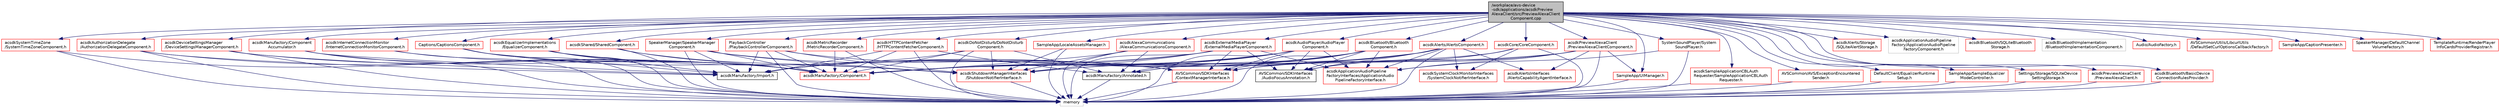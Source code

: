 digraph "/workplace/avs-device-sdk/applications/acsdkPreviewAlexaClient/src/PreviewAlexaClientComponent.cpp"
{
  edge [fontname="Helvetica",fontsize="10",labelfontname="Helvetica",labelfontsize="10"];
  node [fontname="Helvetica",fontsize="10",shape=record];
  Node0 [label="/workplace/avs-device\l-sdk/applications/acsdkPreview\lAlexaClient/src/PreviewAlexaClient\lComponent.cpp",height=0.2,width=0.4,color="black", fillcolor="grey75", style="filled", fontcolor="black"];
  Node0 -> Node1 [color="midnightblue",fontsize="10",style="solid",fontname="Helvetica"];
  Node1 [label="acsdkAlerts/AlertsComponent.h",height=0.2,width=0.4,color="red", fillcolor="white", style="filled",URL="$_alerts_component_8h.html"];
  Node1 -> Node2 [color="midnightblue",fontsize="10",style="solid",fontname="Helvetica"];
  Node2 [label="memory",height=0.2,width=0.4,color="grey75", fillcolor="white", style="filled"];
  Node1 -> Node3 [color="midnightblue",fontsize="10",style="solid",fontname="Helvetica"];
  Node3 [label="acsdkAlertsInterfaces\l/AlertsCapabilityAgentInterface.h",height=0.2,width=0.4,color="red", fillcolor="white", style="filled",URL="$_alerts_capability_agent_interface_8h.html"];
  Node1 -> Node6 [color="midnightblue",fontsize="10",style="solid",fontname="Helvetica"];
  Node6 [label="acsdkApplicationAudioPipeline\lFactoryInterfaces/ApplicationAudio\lPipelineFactoryInterface.h",height=0.2,width=0.4,color="red", fillcolor="white", style="filled",URL="$_application_audio_pipeline_factory_interface_8h.html"];
  Node1 -> Node62 [color="midnightblue",fontsize="10",style="solid",fontname="Helvetica"];
  Node62 [label="acsdkManufactory/Annotated.h",height=0.2,width=0.4,color="black", fillcolor="white", style="filled",URL="$_annotated_8h.html"];
  Node62 -> Node2 [color="midnightblue",fontsize="10",style="solid",fontname="Helvetica"];
  Node1 -> Node63 [color="midnightblue",fontsize="10",style="solid",fontname="Helvetica"];
  Node63 [label="acsdkManufactory/Component.h",height=0.2,width=0.4,color="red", fillcolor="white", style="filled",URL="$_component_8h.html"];
  Node1 -> Node78 [color="midnightblue",fontsize="10",style="solid",fontname="Helvetica"];
  Node78 [label="acsdkManufactory/Import.h",height=0.2,width=0.4,color="black", fillcolor="white", style="filled",URL="$_import_8h.html"];
  Node1 -> Node80 [color="midnightblue",fontsize="10",style="solid",fontname="Helvetica"];
  Node80 [label="acsdkShutdownManagerInterfaces\l/ShutdownNotifierInterface.h",height=0.2,width=0.4,color="red", fillcolor="white", style="filled",URL="$_shutdown_notifier_interface_8h.html"];
  Node80 -> Node2 [color="midnightblue",fontsize="10",style="solid",fontname="Helvetica"];
  Node1 -> Node82 [color="midnightblue",fontsize="10",style="solid",fontname="Helvetica"];
  Node82 [label="acsdkSystemClockMonitorInterfaces\l/SystemClockNotifierInterface.h",height=0.2,width=0.4,color="red", fillcolor="white", style="filled",URL="$_system_clock_notifier_interface_8h.html"];
  Node1 -> Node84 [color="midnightblue",fontsize="10",style="solid",fontname="Helvetica"];
  Node84 [label="AVSCommon/SDKInterfaces\l/AudioFocusAnnotation.h",height=0.2,width=0.4,color="black", fillcolor="white", style="filled",URL="$_audio_focus_annotation_8h.html"];
  Node1 -> Node85 [color="midnightblue",fontsize="10",style="solid",fontname="Helvetica"];
  Node85 [label="AVSCommon/SDKInterfaces\l/ContextManagerInterface.h",height=0.2,width=0.4,color="red", fillcolor="white", style="filled",URL="$_context_manager_interface_8h.html"];
  Node85 -> Node2 [color="midnightblue",fontsize="10",style="solid",fontname="Helvetica"];
  Node0 -> Node193 [color="midnightblue",fontsize="10",style="solid",fontname="Helvetica"];
  Node193 [label="acsdkAlerts/Storage\l/SQLiteAlertStorage.h",height=0.2,width=0.4,color="red", fillcolor="white", style="filled",URL="$_s_q_lite_alert_storage_8h.html"];
  Node0 -> Node197 [color="midnightblue",fontsize="10",style="solid",fontname="Helvetica"];
  Node197 [label="acsdkAlexaCommunications\l/AlexaCommunicationsComponent.h",height=0.2,width=0.4,color="red", fillcolor="white", style="filled",URL="$_alexa_communications_component_8h.html"];
  Node197 -> Node2 [color="midnightblue",fontsize="10",style="solid",fontname="Helvetica"];
  Node197 -> Node62 [color="midnightblue",fontsize="10",style="solid",fontname="Helvetica"];
  Node197 -> Node63 [color="midnightblue",fontsize="10",style="solid",fontname="Helvetica"];
  Node197 -> Node80 [color="midnightblue",fontsize="10",style="solid",fontname="Helvetica"];
  Node0 -> Node205 [color="midnightblue",fontsize="10",style="solid",fontname="Helvetica"];
  Node205 [label="acsdkApplicationAudioPipeline\lFactory/ApplicationAudioPipeline\lFactoryComponent.h",height=0.2,width=0.4,color="grey75", fillcolor="white", style="filled"];
  Node0 -> Node206 [color="midnightblue",fontsize="10",style="solid",fontname="Helvetica"];
  Node206 [label="acsdkAudioPlayer/AudioPlayer\lComponent.h",height=0.2,width=0.4,color="red", fillcolor="white", style="filled",URL="$_audio_player_component_8h.html"];
  Node206 -> Node2 [color="midnightblue",fontsize="10",style="solid",fontname="Helvetica"];
  Node206 -> Node6 [color="midnightblue",fontsize="10",style="solid",fontname="Helvetica"];
  Node206 -> Node62 [color="midnightblue",fontsize="10",style="solid",fontname="Helvetica"];
  Node206 -> Node63 [color="midnightblue",fontsize="10",style="solid",fontname="Helvetica"];
  Node206 -> Node78 [color="midnightblue",fontsize="10",style="solid",fontname="Helvetica"];
  Node206 -> Node80 [color="midnightblue",fontsize="10",style="solid",fontname="Helvetica"];
  Node206 -> Node84 [color="midnightblue",fontsize="10",style="solid",fontname="Helvetica"];
  Node206 -> Node85 [color="midnightblue",fontsize="10",style="solid",fontname="Helvetica"];
  Node0 -> Node228 [color="midnightblue",fontsize="10",style="solid",fontname="Helvetica"];
  Node228 [label="acsdkAuthorizationDelegate\l/AuthorizationDelegateComponent.h",height=0.2,width=0.4,color="red", fillcolor="white", style="filled",URL="$_authorization_delegate_component_8h.html"];
  Node228 -> Node2 [color="midnightblue",fontsize="10",style="solid",fontname="Helvetica"];
  Node228 -> Node63 [color="midnightblue",fontsize="10",style="solid",fontname="Helvetica"];
  Node228 -> Node78 [color="midnightblue",fontsize="10",style="solid",fontname="Helvetica"];
  Node0 -> Node233 [color="midnightblue",fontsize="10",style="solid",fontname="Helvetica"];
  Node233 [label="acsdkBluetooth/Bluetooth\lComponent.h",height=0.2,width=0.4,color="red", fillcolor="white", style="filled",URL="$_bluetooth_component_8h.html"];
  Node233 -> Node2 [color="midnightblue",fontsize="10",style="solid",fontname="Helvetica"];
  Node233 -> Node6 [color="midnightblue",fontsize="10",style="solid",fontname="Helvetica"];
  Node233 -> Node62 [color="midnightblue",fontsize="10",style="solid",fontname="Helvetica"];
  Node233 -> Node63 [color="midnightblue",fontsize="10",style="solid",fontname="Helvetica"];
  Node233 -> Node78 [color="midnightblue",fontsize="10",style="solid",fontname="Helvetica"];
  Node233 -> Node80 [color="midnightblue",fontsize="10",style="solid",fontname="Helvetica"];
  Node233 -> Node84 [color="midnightblue",fontsize="10",style="solid",fontname="Helvetica"];
  Node233 -> Node85 [color="midnightblue",fontsize="10",style="solid",fontname="Helvetica"];
  Node0 -> Node254 [color="midnightblue",fontsize="10",style="solid",fontname="Helvetica"];
  Node254 [label="acsdkBluetooth/BasicDevice\lConnectionRulesProvider.h",height=0.2,width=0.4,color="red", fillcolor="white", style="filled",URL="$_basic_device_connection_rules_provider_8h.html"];
  Node254 -> Node2 [color="midnightblue",fontsize="10",style="solid",fontname="Helvetica"];
  Node0 -> Node255 [color="midnightblue",fontsize="10",style="solid",fontname="Helvetica"];
  Node255 [label="acsdkBluetooth/SQLiteBluetooth\lStorage.h",height=0.2,width=0.4,color="red", fillcolor="white", style="filled",URL="$_s_q_lite_bluetooth_storage_8h.html"];
  Node0 -> Node257 [color="midnightblue",fontsize="10",style="solid",fontname="Helvetica"];
  Node257 [label="acsdkBluetoothImplementation\l/BluetoothImplementationComponent.h",height=0.2,width=0.4,color="grey75", fillcolor="white", style="filled"];
  Node0 -> Node258 [color="midnightblue",fontsize="10",style="solid",fontname="Helvetica"];
  Node258 [label="acsdkCore/CoreComponent.h",height=0.2,width=0.4,color="red", fillcolor="white", style="filled",URL="$_core_component_8h.html"];
  Node258 -> Node2 [color="midnightblue",fontsize="10",style="solid",fontname="Helvetica"];
  Node258 -> Node63 [color="midnightblue",fontsize="10",style="solid",fontname="Helvetica"];
  Node258 -> Node82 [color="midnightblue",fontsize="10",style="solid",fontname="Helvetica"];
  Node258 -> Node84 [color="midnightblue",fontsize="10",style="solid",fontname="Helvetica"];
  Node258 -> Node85 [color="midnightblue",fontsize="10",style="solid",fontname="Helvetica"];
  Node0 -> Node305 [color="midnightblue",fontsize="10",style="solid",fontname="Helvetica"];
  Node305 [label="acsdkDeviceSettingsManager\l/DeviceSettingsManagerComponent.h",height=0.2,width=0.4,color="red", fillcolor="white", style="filled",URL="$_device_settings_manager_component_8h.html"];
  Node305 -> Node2 [color="midnightblue",fontsize="10",style="solid",fontname="Helvetica"];
  Node305 -> Node63 [color="midnightblue",fontsize="10",style="solid",fontname="Helvetica"];
  Node305 -> Node78 [color="midnightblue",fontsize="10",style="solid",fontname="Helvetica"];
  Node0 -> Node315 [color="midnightblue",fontsize="10",style="solid",fontname="Helvetica"];
  Node315 [label="acsdkDoNotDisturb/DoNotDisturb\lComponent.h",height=0.2,width=0.4,color="red", fillcolor="white", style="filled",URL="$_do_not_disturb_component_8h.html"];
  Node315 -> Node2 [color="midnightblue",fontsize="10",style="solid",fontname="Helvetica"];
  Node315 -> Node62 [color="midnightblue",fontsize="10",style="solid",fontname="Helvetica"];
  Node315 -> Node63 [color="midnightblue",fontsize="10",style="solid",fontname="Helvetica"];
  Node315 -> Node78 [color="midnightblue",fontsize="10",style="solid",fontname="Helvetica"];
  Node315 -> Node80 [color="midnightblue",fontsize="10",style="solid",fontname="Helvetica"];
  Node0 -> Node316 [color="midnightblue",fontsize="10",style="solid",fontname="Helvetica"];
  Node316 [label="acsdkEqualizerImplementations\l/EqualizerComponent.h",height=0.2,width=0.4,color="red", fillcolor="white", style="filled",URL="$_equalizer_component_8h.html"];
  Node316 -> Node2 [color="midnightblue",fontsize="10",style="solid",fontname="Helvetica"];
  Node316 -> Node63 [color="midnightblue",fontsize="10",style="solid",fontname="Helvetica"];
  Node316 -> Node78 [color="midnightblue",fontsize="10",style="solid",fontname="Helvetica"];
  Node316 -> Node85 [color="midnightblue",fontsize="10",style="solid",fontname="Helvetica"];
  Node0 -> Node322 [color="midnightblue",fontsize="10",style="solid",fontname="Helvetica"];
  Node322 [label="acsdkInternetConnectionMonitor\l/InternetConnectionMonitorComponent.h",height=0.2,width=0.4,color="red", fillcolor="white", style="filled",URL="$_internet_connection_monitor_component_8h.html"];
  Node322 -> Node2 [color="midnightblue",fontsize="10",style="solid",fontname="Helvetica"];
  Node322 -> Node63 [color="midnightblue",fontsize="10",style="solid",fontname="Helvetica"];
  Node0 -> Node335 [color="midnightblue",fontsize="10",style="solid",fontname="Helvetica"];
  Node335 [label="acsdkHTTPContentFetcher\l/HTTPContentFetcherComponent.h",height=0.2,width=0.4,color="red", fillcolor="white", style="filled",URL="$_h_t_t_p_content_fetcher_component_8h.html"];
  Node335 -> Node2 [color="midnightblue",fontsize="10",style="solid",fontname="Helvetica"];
  Node335 -> Node62 [color="midnightblue",fontsize="10",style="solid",fontname="Helvetica"];
  Node335 -> Node63 [color="midnightblue",fontsize="10",style="solid",fontname="Helvetica"];
  Node335 -> Node78 [color="midnightblue",fontsize="10",style="solid",fontname="Helvetica"];
  Node0 -> Node336 [color="midnightblue",fontsize="10",style="solid",fontname="Helvetica"];
  Node336 [label="acsdkExternalMediaPlayer\l/ExternalMediaPlayerComponent.h",height=0.2,width=0.4,color="red", fillcolor="white", style="filled",URL="$_external_media_player_component_8h.html"];
  Node336 -> Node2 [color="midnightblue",fontsize="10",style="solid",fontname="Helvetica"];
  Node336 -> Node6 [color="midnightblue",fontsize="10",style="solid",fontname="Helvetica"];
  Node336 -> Node63 [color="midnightblue",fontsize="10",style="solid",fontname="Helvetica"];
  Node336 -> Node78 [color="midnightblue",fontsize="10",style="solid",fontname="Helvetica"];
  Node336 -> Node80 [color="midnightblue",fontsize="10",style="solid",fontname="Helvetica"];
  Node336 -> Node84 [color="midnightblue",fontsize="10",style="solid",fontname="Helvetica"];
  Node336 -> Node85 [color="midnightblue",fontsize="10",style="solid",fontname="Helvetica"];
  Node0 -> Node347 [color="midnightblue",fontsize="10",style="solid",fontname="Helvetica"];
  Node347 [label="acsdkManufactory/Component\lAccumulator.h",height=0.2,width=0.4,color="red", fillcolor="white", style="filled",URL="$_component_accumulator_8h.html"];
  Node347 -> Node2 [color="midnightblue",fontsize="10",style="solid",fontname="Helvetica"];
  Node347 -> Node63 [color="midnightblue",fontsize="10",style="solid",fontname="Helvetica"];
  Node347 -> Node78 [color="midnightblue",fontsize="10",style="solid",fontname="Helvetica"];
  Node0 -> Node349 [color="midnightblue",fontsize="10",style="solid",fontname="Helvetica"];
  Node349 [label="acsdkMetricRecorder\l/MetricRecorderComponent.h",height=0.2,width=0.4,color="red", fillcolor="white", style="filled",URL="$_metric_recorder_component_8h.html"];
  Node349 -> Node2 [color="midnightblue",fontsize="10",style="solid",fontname="Helvetica"];
  Node349 -> Node63 [color="midnightblue",fontsize="10",style="solid",fontname="Helvetica"];
  Node0 -> Node350 [color="midnightblue",fontsize="10",style="solid",fontname="Helvetica"];
  Node350 [label="acsdkSystemTimeZone\l/SystemTimeZoneComponent.h",height=0.2,width=0.4,color="red", fillcolor="white", style="filled",URL="$_system_time_zone_component_8h.html"];
  Node350 -> Node2 [color="midnightblue",fontsize="10",style="solid",fontname="Helvetica"];
  Node350 -> Node63 [color="midnightblue",fontsize="10",style="solid",fontname="Helvetica"];
  Node0 -> Node351 [color="midnightblue",fontsize="10",style="solid",fontname="Helvetica"];
  Node351 [label="acsdkSampleApplicationCBLAuth\lRequester/SampleApplicationCBLAuth\lRequester.h",height=0.2,width=0.4,color="red", fillcolor="white", style="filled",URL="$_sample_application_c_b_l_auth_requester_8h.html"];
  Node351 -> Node2 [color="midnightblue",fontsize="10",style="solid",fontname="Helvetica"];
  Node0 -> Node353 [color="midnightblue",fontsize="10",style="solid",fontname="Helvetica"];
  Node353 [label="acsdkShared/SharedComponent.h",height=0.2,width=0.4,color="red", fillcolor="white", style="filled",URL="$_shared_component_8h.html"];
  Node353 -> Node2 [color="midnightblue",fontsize="10",style="solid",fontname="Helvetica"];
  Node353 -> Node63 [color="midnightblue",fontsize="10",style="solid",fontname="Helvetica"];
  Node353 -> Node80 [color="midnightblue",fontsize="10",style="solid",fontname="Helvetica"];
  Node0 -> Node356 [color="midnightblue",fontsize="10",style="solid",fontname="Helvetica"];
  Node356 [label="Audio/AudioFactory.h",height=0.2,width=0.4,color="red", fillcolor="white", style="filled",URL="$_audio_factory_8h.html"];
  Node0 -> Node357 [color="midnightblue",fontsize="10",style="solid",fontname="Helvetica"];
  Node357 [label="AVSCommon/AVS/ExceptionEncountered\lSender.h",height=0.2,width=0.4,color="red", fillcolor="white", style="filled",URL="$_exception_encountered_sender_8h.html"];
  Node357 -> Node2 [color="midnightblue",fontsize="10",style="solid",fontname="Helvetica"];
  Node0 -> Node358 [color="midnightblue",fontsize="10",style="solid",fontname="Helvetica"];
  Node358 [label="AVSCommon/Utils/LibcurlUtils\l/DefaultSetCurlOptionsCallbackFactory.h",height=0.2,width=0.4,color="red", fillcolor="white", style="filled",URL="$_default_set_curl_options_callback_factory_8h.html"];
  Node0 -> Node359 [color="midnightblue",fontsize="10",style="solid",fontname="Helvetica"];
  Node359 [label="Captions/CaptionsComponent.h",height=0.2,width=0.4,color="red", fillcolor="white", style="filled",URL="$_captions_component_8h.html"];
  Node359 -> Node2 [color="midnightblue",fontsize="10",style="solid",fontname="Helvetica"];
  Node359 -> Node63 [color="midnightblue",fontsize="10",style="solid",fontname="Helvetica"];
  Node359 -> Node78 [color="midnightblue",fontsize="10",style="solid",fontname="Helvetica"];
  Node359 -> Node80 [color="midnightblue",fontsize="10",style="solid",fontname="Helvetica"];
  Node0 -> Node360 [color="midnightblue",fontsize="10",style="solid",fontname="Helvetica"];
  Node360 [label="DefaultClient/EqualizerRuntime\lSetup.h",height=0.2,width=0.4,color="red", fillcolor="white", style="filled",URL="$_equalizer_runtime_setup_8h.html"];
  Node360 -> Node2 [color="midnightblue",fontsize="10",style="solid",fontname="Helvetica"];
  Node0 -> Node362 [color="midnightblue",fontsize="10",style="solid",fontname="Helvetica"];
  Node362 [label="PlaybackController\l/PlaybackControllerComponent.h",height=0.2,width=0.4,color="red", fillcolor="white", style="filled",URL="$_playback_controller_component_8h.html"];
  Node362 -> Node2 [color="midnightblue",fontsize="10",style="solid",fontname="Helvetica"];
  Node362 -> Node63 [color="midnightblue",fontsize="10",style="solid",fontname="Helvetica"];
  Node362 -> Node78 [color="midnightblue",fontsize="10",style="solid",fontname="Helvetica"];
  Node362 -> Node80 [color="midnightblue",fontsize="10",style="solid",fontname="Helvetica"];
  Node362 -> Node85 [color="midnightblue",fontsize="10",style="solid",fontname="Helvetica"];
  Node0 -> Node363 [color="midnightblue",fontsize="10",style="solid",fontname="Helvetica"];
  Node363 [label="SampleApp/CaptionPresenter.h",height=0.2,width=0.4,color="red", fillcolor="white", style="filled",URL="$_caption_presenter_8h.html"];
  Node0 -> Node364 [color="midnightblue",fontsize="10",style="solid",fontname="Helvetica"];
  Node364 [label="SampleApp/LocaleAssetsManager.h",height=0.2,width=0.4,color="red", fillcolor="white", style="filled",URL="$_locale_assets_manager_8h.html"];
  Node364 -> Node2 [color="midnightblue",fontsize="10",style="solid",fontname="Helvetica"];
  Node364 -> Node80 [color="midnightblue",fontsize="10",style="solid",fontname="Helvetica"];
  Node0 -> Node365 [color="midnightblue",fontsize="10",style="solid",fontname="Helvetica"];
  Node365 [label="SampleApp/SampleEqualizer\lModeController.h",height=0.2,width=0.4,color="red", fillcolor="white", style="filled",URL="$_sample_equalizer_mode_controller_8h.html"];
  Node365 -> Node2 [color="midnightblue",fontsize="10",style="solid",fontname="Helvetica"];
  Node0 -> Node366 [color="midnightblue",fontsize="10",style="solid",fontname="Helvetica"];
  Node366 [label="SampleApp/UIManager.h",height=0.2,width=0.4,color="red", fillcolor="white", style="filled",URL="$_u_i_manager_8h.html"];
  Node366 -> Node2 [color="midnightblue",fontsize="10",style="solid",fontname="Helvetica"];
  Node0 -> Node373 [color="midnightblue",fontsize="10",style="solid",fontname="Helvetica"];
  Node373 [label="Settings/Storage/SQLiteDevice\lSettingStorage.h",height=0.2,width=0.4,color="red", fillcolor="white", style="filled",URL="$_s_q_lite_device_setting_storage_8h.html"];
  Node373 -> Node2 [color="midnightblue",fontsize="10",style="solid",fontname="Helvetica"];
  Node0 -> Node374 [color="midnightblue",fontsize="10",style="solid",fontname="Helvetica"];
  Node374 [label="SpeakerManager/DefaultChannel\lVolumeFactory.h",height=0.2,width=0.4,color="red", fillcolor="white", style="filled",URL="$_default_channel_volume_factory_8h.html"];
  Node0 -> Node376 [color="midnightblue",fontsize="10",style="solid",fontname="Helvetica"];
  Node376 [label="SpeakerManager/SpeakerManager\lComponent.h",height=0.2,width=0.4,color="red", fillcolor="white", style="filled",URL="$_speaker_manager_component_8h.html"];
  Node376 -> Node2 [color="midnightblue",fontsize="10",style="solid",fontname="Helvetica"];
  Node376 -> Node63 [color="midnightblue",fontsize="10",style="solid",fontname="Helvetica"];
  Node376 -> Node78 [color="midnightblue",fontsize="10",style="solid",fontname="Helvetica"];
  Node376 -> Node80 [color="midnightblue",fontsize="10",style="solid",fontname="Helvetica"];
  Node376 -> Node85 [color="midnightblue",fontsize="10",style="solid",fontname="Helvetica"];
  Node0 -> Node377 [color="midnightblue",fontsize="10",style="solid",fontname="Helvetica"];
  Node377 [label="SystemSoundPlayer/System\lSoundPlayer.h",height=0.2,width=0.4,color="red", fillcolor="white", style="filled",URL="$_system_sound_player_8h.html"];
  Node377 -> Node2 [color="midnightblue",fontsize="10",style="solid",fontname="Helvetica"];
  Node377 -> Node6 [color="midnightblue",fontsize="10",style="solid",fontname="Helvetica"];
  Node0 -> Node379 [color="midnightblue",fontsize="10",style="solid",fontname="Helvetica"];
  Node379 [label="TemplateRuntime/RenderPlayer\lInfoCardsProviderRegistrar.h",height=0.2,width=0.4,color="red", fillcolor="white", style="filled",URL="$_render_player_info_cards_provider_registrar_8h.html"];
  Node0 -> Node380 [color="midnightblue",fontsize="10",style="solid",fontname="Helvetica"];
  Node380 [label="acsdkPreviewAlexaClient\l/PreviewAlexaClient.h",height=0.2,width=0.4,color="red", fillcolor="white", style="filled",URL="$_preview_alexa_client_8h.html"];
  Node380 -> Node2 [color="midnightblue",fontsize="10",style="solid",fontname="Helvetica"];
  Node0 -> Node490 [color="midnightblue",fontsize="10",style="solid",fontname="Helvetica"];
  Node490 [label="acsdkPreviewAlexaClient\l/PreviewAlexaClientComponent.h",height=0.2,width=0.4,color="red", fillcolor="white", style="filled",URL="$_preview_alexa_client_component_8h.html"];
  Node490 -> Node2 [color="midnightblue",fontsize="10",style="solid",fontname="Helvetica"];
  Node490 -> Node3 [color="midnightblue",fontsize="10",style="solid",fontname="Helvetica"];
  Node490 -> Node6 [color="midnightblue",fontsize="10",style="solid",fontname="Helvetica"];
  Node490 -> Node63 [color="midnightblue",fontsize="10",style="solid",fontname="Helvetica"];
  Node490 -> Node84 [color="midnightblue",fontsize="10",style="solid",fontname="Helvetica"];
  Node490 -> Node85 [color="midnightblue",fontsize="10",style="solid",fontname="Helvetica"];
  Node490 -> Node366 [color="midnightblue",fontsize="10",style="solid",fontname="Helvetica"];
}
